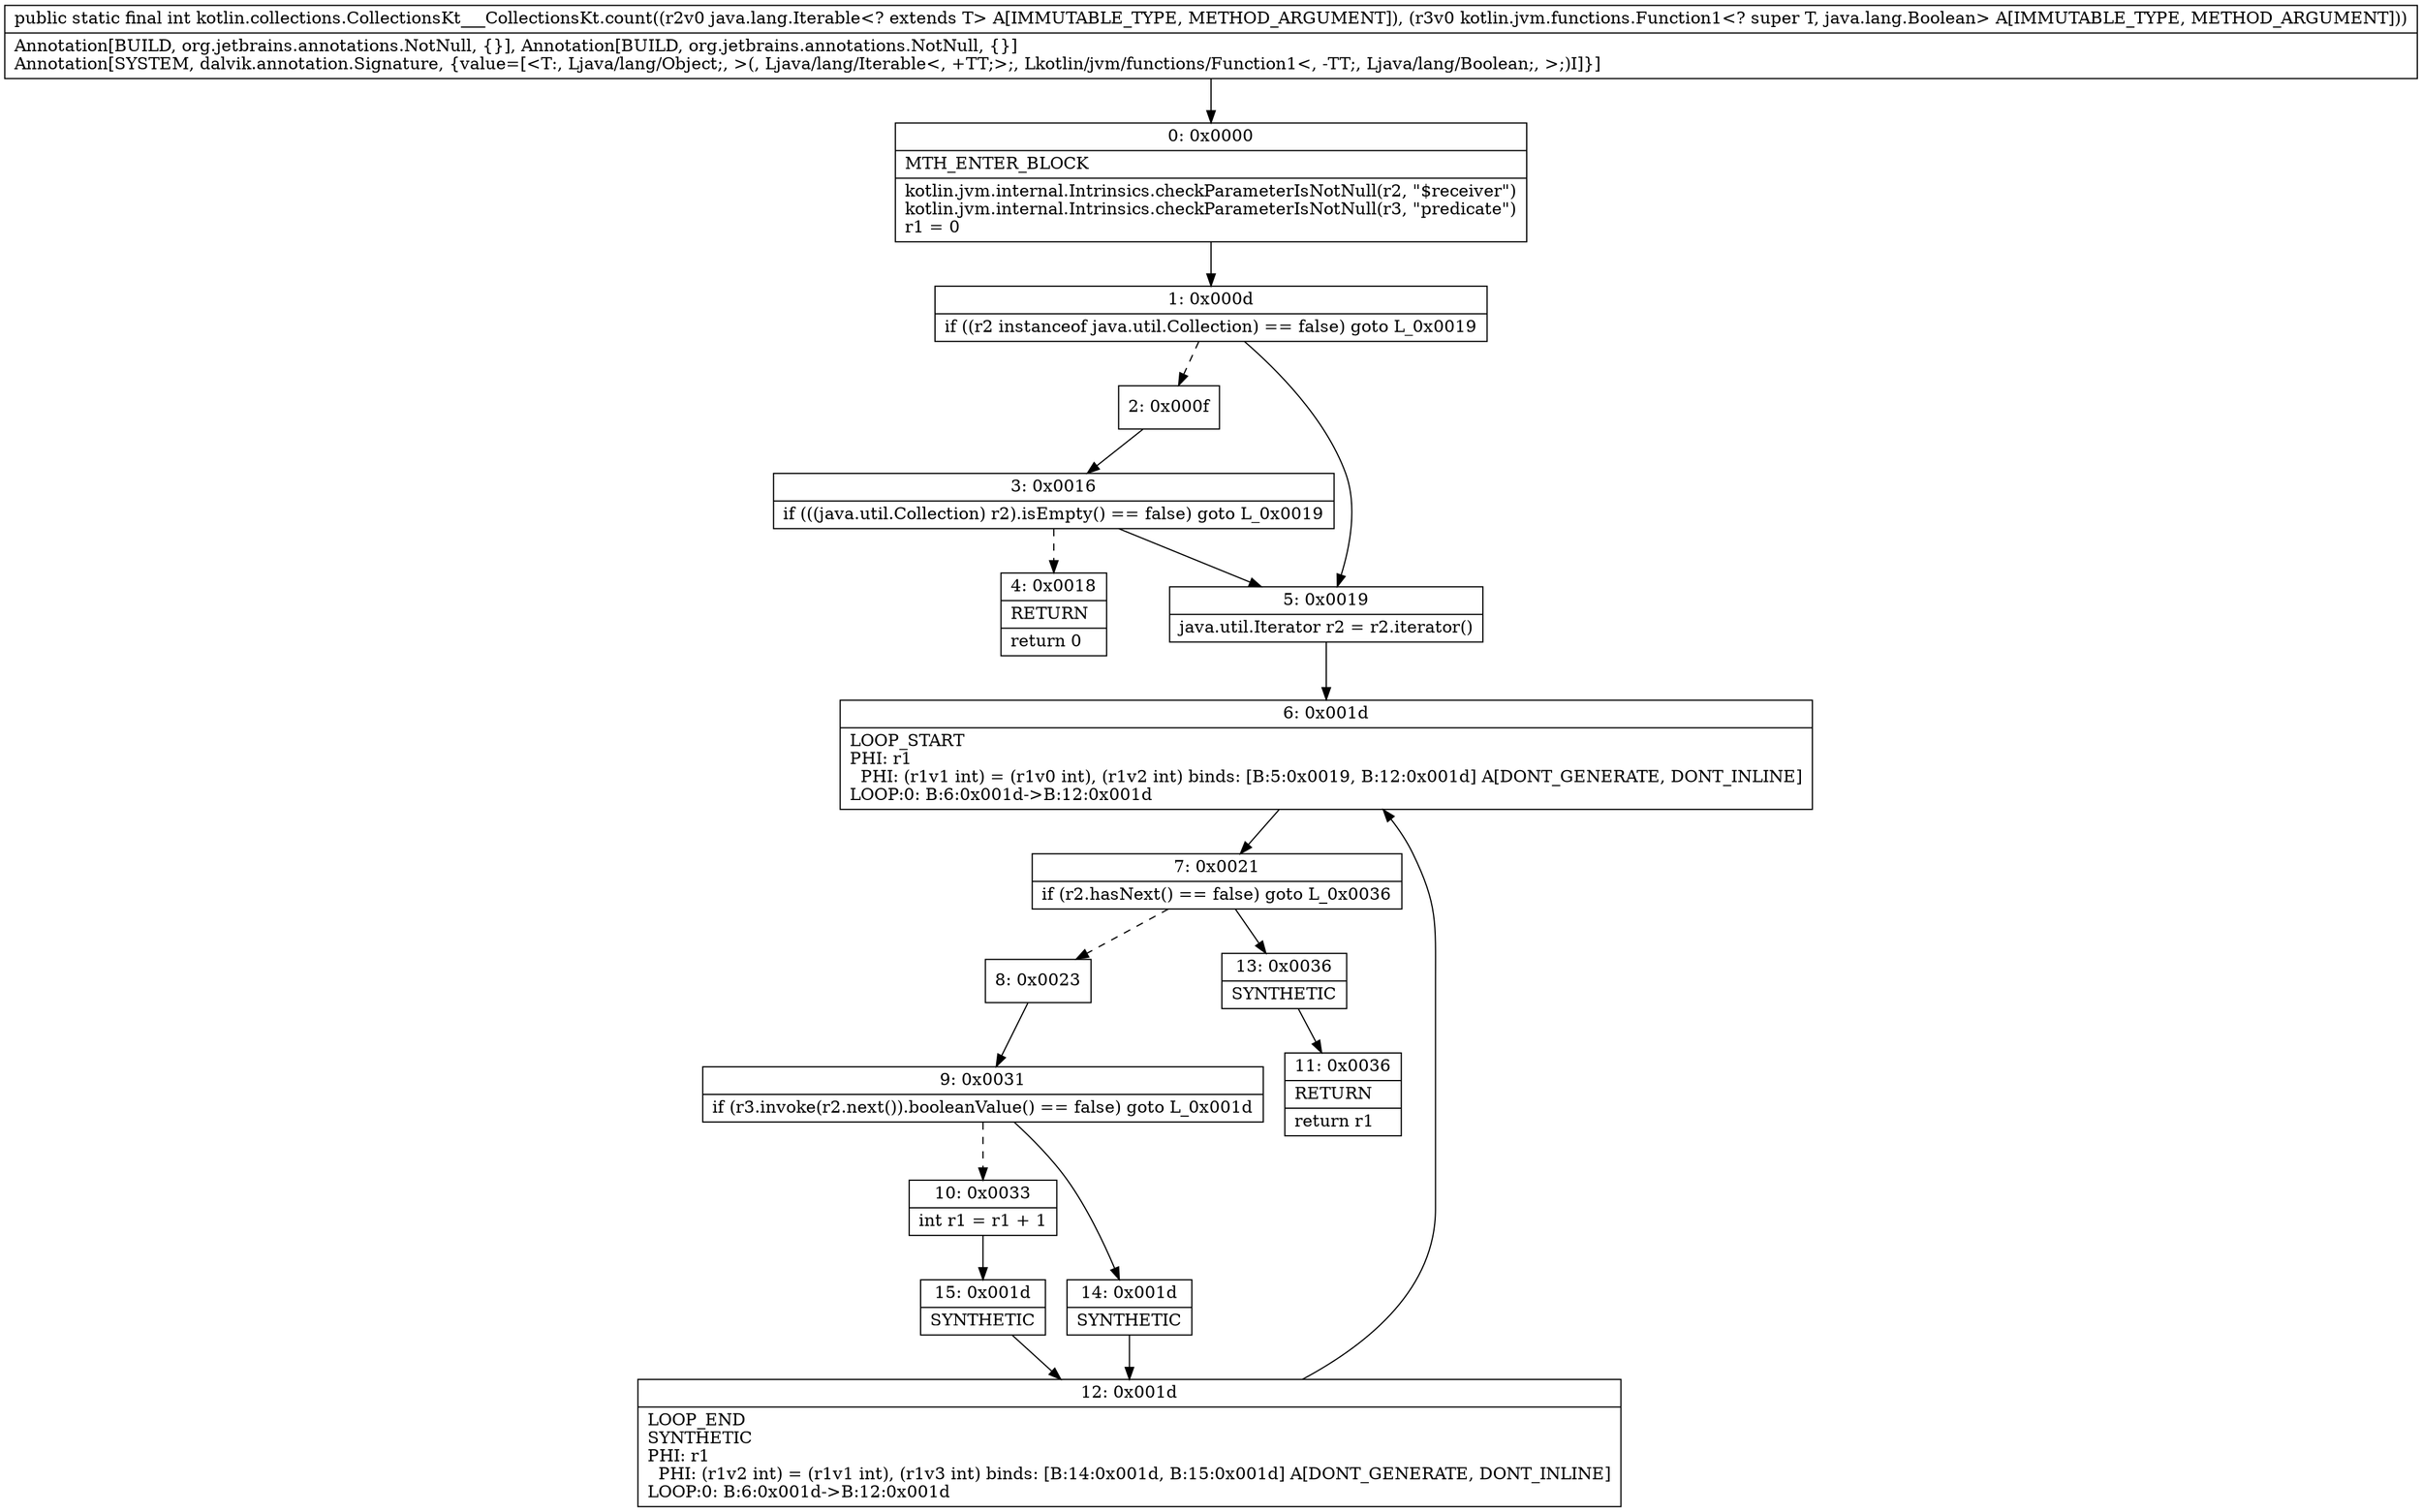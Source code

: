 digraph "CFG forkotlin.collections.CollectionsKt___CollectionsKt.count(Ljava\/lang\/Iterable;Lkotlin\/jvm\/functions\/Function1;)I" {
Node_0 [shape=record,label="{0\:\ 0x0000|MTH_ENTER_BLOCK\l|kotlin.jvm.internal.Intrinsics.checkParameterIsNotNull(r2, \"$receiver\")\lkotlin.jvm.internal.Intrinsics.checkParameterIsNotNull(r3, \"predicate\")\lr1 = 0\l}"];
Node_1 [shape=record,label="{1\:\ 0x000d|if ((r2 instanceof java.util.Collection) == false) goto L_0x0019\l}"];
Node_2 [shape=record,label="{2\:\ 0x000f}"];
Node_3 [shape=record,label="{3\:\ 0x0016|if (((java.util.Collection) r2).isEmpty() == false) goto L_0x0019\l}"];
Node_4 [shape=record,label="{4\:\ 0x0018|RETURN\l|return 0\l}"];
Node_5 [shape=record,label="{5\:\ 0x0019|java.util.Iterator r2 = r2.iterator()\l}"];
Node_6 [shape=record,label="{6\:\ 0x001d|LOOP_START\lPHI: r1 \l  PHI: (r1v1 int) = (r1v0 int), (r1v2 int) binds: [B:5:0x0019, B:12:0x001d] A[DONT_GENERATE, DONT_INLINE]\lLOOP:0: B:6:0x001d\-\>B:12:0x001d\l}"];
Node_7 [shape=record,label="{7\:\ 0x0021|if (r2.hasNext() == false) goto L_0x0036\l}"];
Node_8 [shape=record,label="{8\:\ 0x0023}"];
Node_9 [shape=record,label="{9\:\ 0x0031|if (r3.invoke(r2.next()).booleanValue() == false) goto L_0x001d\l}"];
Node_10 [shape=record,label="{10\:\ 0x0033|int r1 = r1 + 1\l}"];
Node_11 [shape=record,label="{11\:\ 0x0036|RETURN\l|return r1\l}"];
Node_12 [shape=record,label="{12\:\ 0x001d|LOOP_END\lSYNTHETIC\lPHI: r1 \l  PHI: (r1v2 int) = (r1v1 int), (r1v3 int) binds: [B:14:0x001d, B:15:0x001d] A[DONT_GENERATE, DONT_INLINE]\lLOOP:0: B:6:0x001d\-\>B:12:0x001d\l}"];
Node_13 [shape=record,label="{13\:\ 0x0036|SYNTHETIC\l}"];
Node_14 [shape=record,label="{14\:\ 0x001d|SYNTHETIC\l}"];
Node_15 [shape=record,label="{15\:\ 0x001d|SYNTHETIC\l}"];
MethodNode[shape=record,label="{public static final int kotlin.collections.CollectionsKt___CollectionsKt.count((r2v0 java.lang.Iterable\<? extends T\> A[IMMUTABLE_TYPE, METHOD_ARGUMENT]), (r3v0 kotlin.jvm.functions.Function1\<? super T, java.lang.Boolean\> A[IMMUTABLE_TYPE, METHOD_ARGUMENT]))  | Annotation[BUILD, org.jetbrains.annotations.NotNull, \{\}], Annotation[BUILD, org.jetbrains.annotations.NotNull, \{\}]\lAnnotation[SYSTEM, dalvik.annotation.Signature, \{value=[\<T:, Ljava\/lang\/Object;, \>(, Ljava\/lang\/Iterable\<, +TT;\>;, Lkotlin\/jvm\/functions\/Function1\<, \-TT;, Ljava\/lang\/Boolean;, \>;)I]\}]\l}"];
MethodNode -> Node_0;
Node_0 -> Node_1;
Node_1 -> Node_2[style=dashed];
Node_1 -> Node_5;
Node_2 -> Node_3;
Node_3 -> Node_4[style=dashed];
Node_3 -> Node_5;
Node_5 -> Node_6;
Node_6 -> Node_7;
Node_7 -> Node_8[style=dashed];
Node_7 -> Node_13;
Node_8 -> Node_9;
Node_9 -> Node_10[style=dashed];
Node_9 -> Node_14;
Node_10 -> Node_15;
Node_12 -> Node_6;
Node_13 -> Node_11;
Node_14 -> Node_12;
Node_15 -> Node_12;
}

